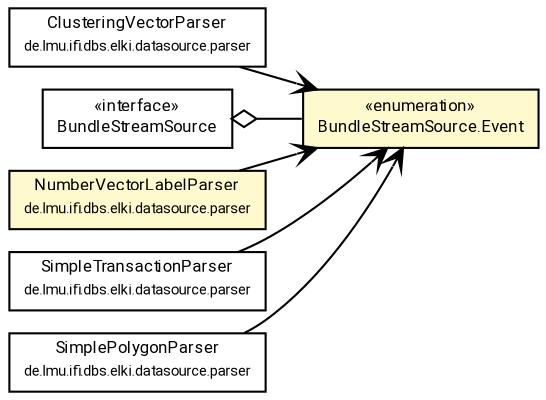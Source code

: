 #!/usr/local/bin/dot
#
# Class diagram 
# Generated by UMLGraph version R5_7_2-60-g0e99a6 (http://www.spinellis.gr/umlgraph/)
#

digraph G {
	graph [fontnames="svg"]
	edge [fontname="Roboto",fontsize=7,labelfontname="Roboto",labelfontsize=7,color="black"];
	node [fontname="Roboto",fontcolor="black",fontsize=8,shape=plaintext,margin=0,width=0,height=0];
	nodesep=0.15;
	ranksep=0.25;
	rankdir=LR;
	// de.lmu.ifi.dbs.elki.datasource.parser.ClusteringVectorParser
	c1975830 [label=<<table title="de.lmu.ifi.dbs.elki.datasource.parser.ClusteringVectorParser" border="0" cellborder="1" cellspacing="0" cellpadding="2" href="../parser/ClusteringVectorParser.html" target="_parent">
		<tr><td><table border="0" cellspacing="0" cellpadding="1">
		<tr><td align="center" balign="center"> <font face="Roboto">ClusteringVectorParser</font> </td></tr>
		<tr><td align="center" balign="center"> <font face="Roboto" point-size="7.0">de.lmu.ifi.dbs.elki.datasource.parser</font> </td></tr>
		</table></td></tr>
		</table>>, URL="../parser/ClusteringVectorParser.html"];
	// de.lmu.ifi.dbs.elki.datasource.bundle.BundleStreamSource
	c1976408 [label=<<table title="de.lmu.ifi.dbs.elki.datasource.bundle.BundleStreamSource" border="0" cellborder="1" cellspacing="0" cellpadding="2" href="BundleStreamSource.html" target="_parent">
		<tr><td><table border="0" cellspacing="0" cellpadding="1">
		<tr><td align="center" balign="center"> &#171;interface&#187; </td></tr>
		<tr><td align="center" balign="center"> <font face="Roboto">BundleStreamSource</font> </td></tr>
		</table></td></tr>
		</table>>, URL="BundleStreamSource.html"];
	// de.lmu.ifi.dbs.elki.datasource.bundle.BundleStreamSource.Event
	c1976409 [label=<<table title="de.lmu.ifi.dbs.elki.datasource.bundle.BundleStreamSource.Event" border="0" cellborder="1" cellspacing="0" cellpadding="2" bgcolor="lemonChiffon" href="BundleStreamSource.Event.html" target="_parent">
		<tr><td><table border="0" cellspacing="0" cellpadding="1">
		<tr><td align="center" balign="center"> &#171;enumeration&#187; </td></tr>
		<tr><td align="center" balign="center"> <font face="Roboto">BundleStreamSource.Event</font> </td></tr>
		</table></td></tr>
		</table>>, URL="BundleStreamSource.Event.html"];
	// de.lmu.ifi.dbs.elki.datasource.parser.NumberVectorLabelParser<V extends de.lmu.ifi.dbs.elki.data.NumberVector>
	c1977982 [label=<<table title="de.lmu.ifi.dbs.elki.datasource.parser.NumberVectorLabelParser" border="0" cellborder="1" cellspacing="0" cellpadding="2" bgcolor="LemonChiffon" href="../parser/NumberVectorLabelParser.html" target="_parent">
		<tr><td><table border="0" cellspacing="0" cellpadding="1">
		<tr><td align="center" balign="center"> <font face="Roboto">NumberVectorLabelParser</font> </td></tr>
		<tr><td align="center" balign="center"> <font face="Roboto" point-size="7.0">de.lmu.ifi.dbs.elki.datasource.parser</font> </td></tr>
		</table></td></tr>
		</table>>, URL="../parser/NumberVectorLabelParser.html"];
	// de.lmu.ifi.dbs.elki.datasource.parser.SimpleTransactionParser
	c1977986 [label=<<table title="de.lmu.ifi.dbs.elki.datasource.parser.SimpleTransactionParser" border="0" cellborder="1" cellspacing="0" cellpadding="2" href="../parser/SimpleTransactionParser.html" target="_parent">
		<tr><td><table border="0" cellspacing="0" cellpadding="1">
		<tr><td align="center" balign="center"> <font face="Roboto">SimpleTransactionParser</font> </td></tr>
		<tr><td align="center" balign="center"> <font face="Roboto" point-size="7.0">de.lmu.ifi.dbs.elki.datasource.parser</font> </td></tr>
		</table></td></tr>
		</table>>, URL="../parser/SimpleTransactionParser.html"];
	// de.lmu.ifi.dbs.elki.datasource.parser.SimplePolygonParser
	c1977990 [label=<<table title="de.lmu.ifi.dbs.elki.datasource.parser.SimplePolygonParser" border="0" cellborder="1" cellspacing="0" cellpadding="2" href="../parser/SimplePolygonParser.html" target="_parent">
		<tr><td><table border="0" cellspacing="0" cellpadding="1">
		<tr><td align="center" balign="center"> <font face="Roboto">SimplePolygonParser</font> </td></tr>
		<tr><td align="center" balign="center"> <font face="Roboto" point-size="7.0">de.lmu.ifi.dbs.elki.datasource.parser</font> </td></tr>
		</table></td></tr>
		</table>>, URL="../parser/SimplePolygonParser.html"];
	// de.lmu.ifi.dbs.elki.datasource.bundle.BundleStreamSource has de.lmu.ifi.dbs.elki.datasource.bundle.BundleStreamSource.Event
	c1976408 -> c1976409 [arrowhead=none,arrowtail=ediamond,dir=back,weight=4];
	// de.lmu.ifi.dbs.elki.datasource.parser.ClusteringVectorParser navassoc de.lmu.ifi.dbs.elki.datasource.bundle.BundleStreamSource.Event
	c1975830 -> c1976409 [arrowhead=open,weight=1];
	// de.lmu.ifi.dbs.elki.datasource.parser.NumberVectorLabelParser<V extends de.lmu.ifi.dbs.elki.data.NumberVector> navassoc de.lmu.ifi.dbs.elki.datasource.bundle.BundleStreamSource.Event
	c1977982 -> c1976409 [arrowhead=open,weight=1];
	// de.lmu.ifi.dbs.elki.datasource.parser.SimpleTransactionParser navassoc de.lmu.ifi.dbs.elki.datasource.bundle.BundleStreamSource.Event
	c1977986 -> c1976409 [arrowhead=open,weight=1];
	// de.lmu.ifi.dbs.elki.datasource.parser.SimplePolygonParser navassoc de.lmu.ifi.dbs.elki.datasource.bundle.BundleStreamSource.Event
	c1977990 -> c1976409 [arrowhead=open,weight=1];
}

